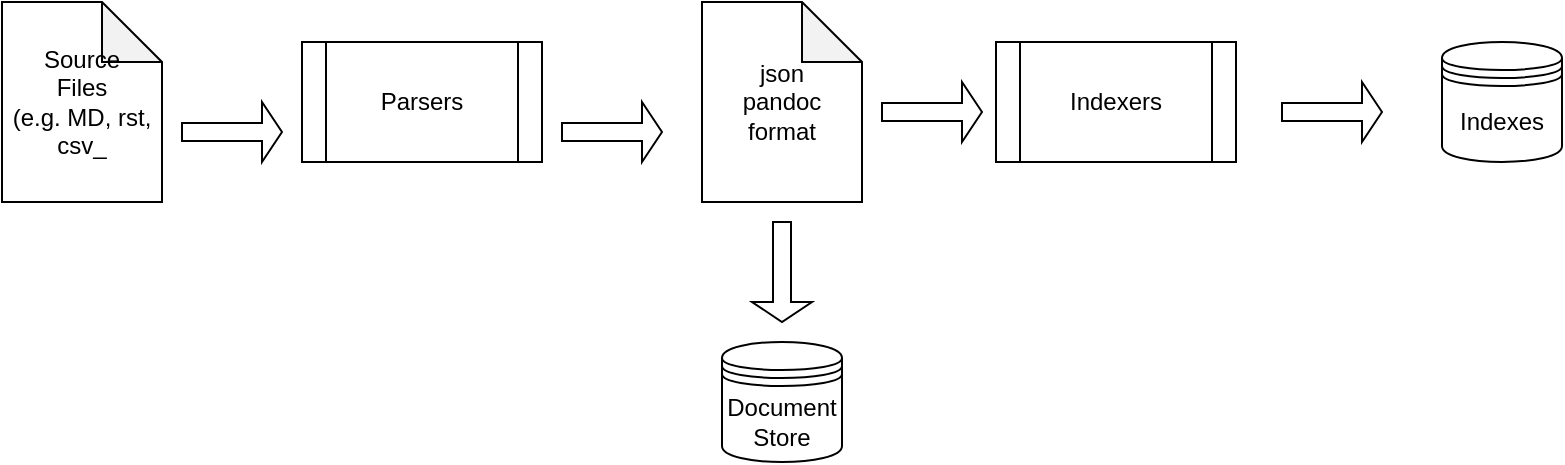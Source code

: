 <mxfile version="21.3.0" type="github">
  <diagram name="Page-1" id="90a13364-a465-7bf4-72fc-28e22215d7a0">
    <mxGraphModel dx="804" dy="587" grid="1" gridSize="10" guides="1" tooltips="1" connect="1" arrows="1" fold="1" page="1" pageScale="1.5" pageWidth="1169" pageHeight="826" background="none" math="0" shadow="0">
      <root>
        <mxCell id="0" style=";html=1;" />
        <mxCell id="1" style=";html=1;" parent="0" />
        <mxCell id="LrL2rTfDPoAjnLKWS54N-4" value="Source&lt;br&gt;Files&lt;br&gt;(e.g. MD, rst, csv_" style="shape=note;whiteSpace=wrap;html=1;backgroundOutline=1;darkOpacity=0.05;" parent="1" vertex="1">
          <mxGeometry x="380" y="220" width="80" height="100" as="geometry" />
        </mxCell>
        <mxCell id="LrL2rTfDPoAjnLKWS54N-5" value="Indexers" style="shape=process;whiteSpace=wrap;html=1;backgroundOutline=1;" parent="1" vertex="1">
          <mxGeometry x="877" y="240" width="120" height="60" as="geometry" />
        </mxCell>
        <mxCell id="LrL2rTfDPoAjnLKWS54N-6" value="Parsers" style="shape=process;whiteSpace=wrap;html=1;backgroundOutline=1;" parent="1" vertex="1">
          <mxGeometry x="530" y="240" width="120" height="60" as="geometry" />
        </mxCell>
        <mxCell id="LrL2rTfDPoAjnLKWS54N-8" value="json&lt;br&gt;pandoc&lt;br&gt;format" style="shape=note;whiteSpace=wrap;html=1;backgroundOutline=1;darkOpacity=0.05;" parent="1" vertex="1">
          <mxGeometry x="730" y="220" width="80" height="100" as="geometry" />
        </mxCell>
        <mxCell id="LrL2rTfDPoAjnLKWS54N-10" value="Indexes" style="shape=datastore;whiteSpace=wrap;html=1;" parent="1" vertex="1">
          <mxGeometry x="1100" y="240" width="60" height="60" as="geometry" />
        </mxCell>
        <mxCell id="LrL2rTfDPoAjnLKWS54N-11" value="Document&lt;br&gt;Store" style="shape=datastore;whiteSpace=wrap;html=1;" parent="1" vertex="1">
          <mxGeometry x="740" y="390" width="60" height="60" as="geometry" />
        </mxCell>
        <mxCell id="LrL2rTfDPoAjnLKWS54N-12" value="" style="shape=singleArrow;whiteSpace=wrap;html=1;" parent="1" vertex="1">
          <mxGeometry x="820" y="260" width="50" height="30" as="geometry" />
        </mxCell>
        <mxCell id="LrL2rTfDPoAjnLKWS54N-13" value="" style="shape=singleArrow;whiteSpace=wrap;html=1;" parent="1" vertex="1">
          <mxGeometry x="660" y="270" width="50" height="30" as="geometry" />
        </mxCell>
        <mxCell id="LrL2rTfDPoAjnLKWS54N-14" value="" style="shape=singleArrow;whiteSpace=wrap;html=1;" parent="1" vertex="1">
          <mxGeometry x="470" y="270" width="50" height="30" as="geometry" />
        </mxCell>
        <mxCell id="LrL2rTfDPoAjnLKWS54N-15" value="" style="shape=singleArrow;whiteSpace=wrap;html=1;" parent="1" vertex="1">
          <mxGeometry x="1020" y="260" width="50" height="30" as="geometry" />
        </mxCell>
        <mxCell id="LrL2rTfDPoAjnLKWS54N-16" value="" style="shape=singleArrow;whiteSpace=wrap;html=1;direction=south;" parent="1" vertex="1">
          <mxGeometry x="755" y="330" width="30" height="50" as="geometry" />
        </mxCell>
      </root>
    </mxGraphModel>
  </diagram>
</mxfile>
